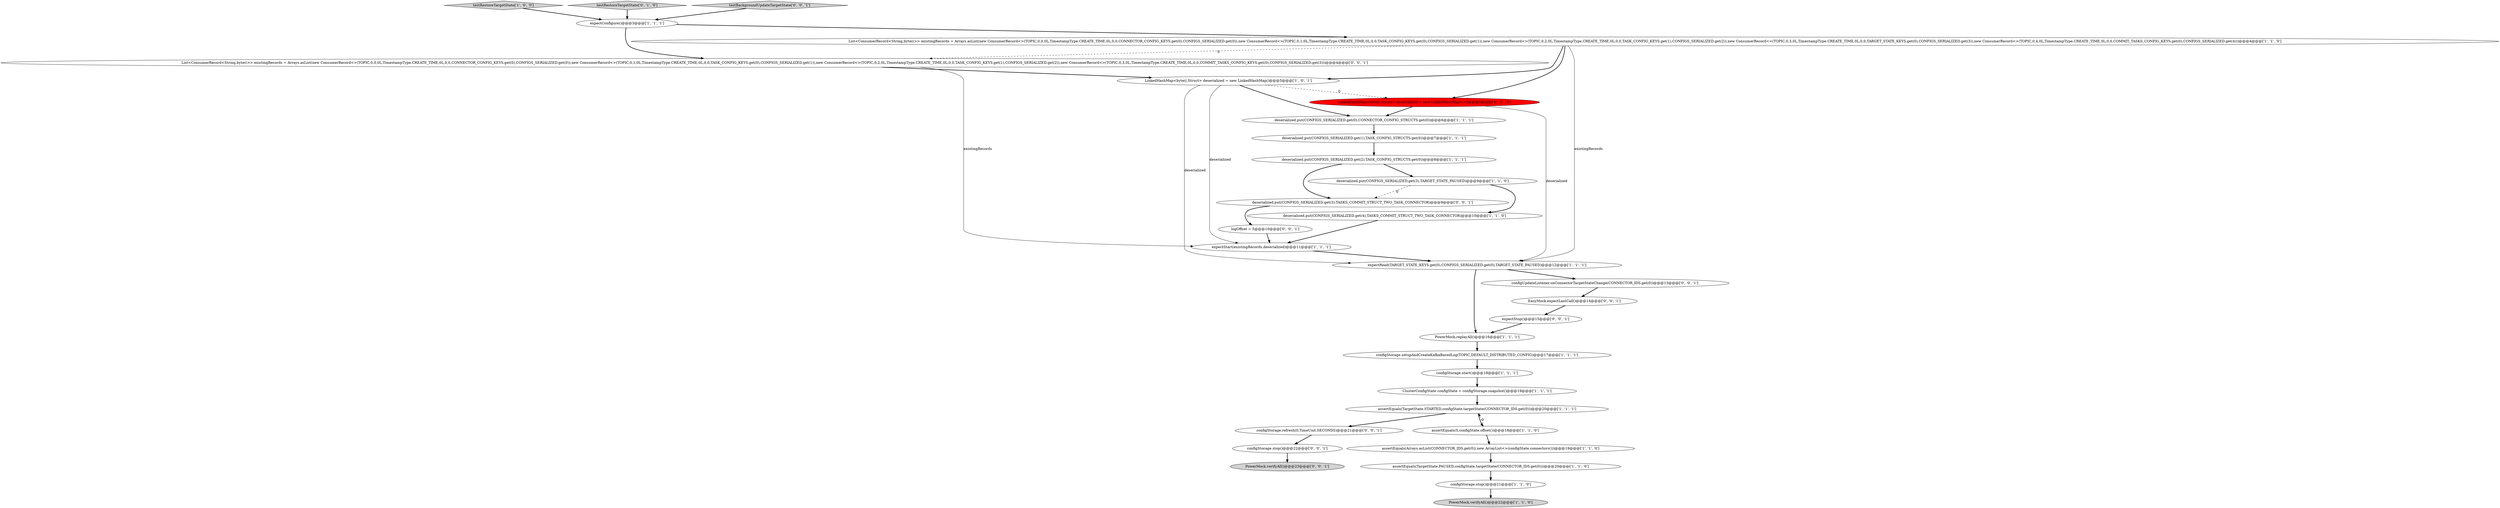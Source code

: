 digraph {
1 [style = filled, label = "assertEquals(TargetState.STARTED,configState.targetState(CONNECTOR_IDS.get(0)))@@@20@@@['1', '1', '1']", fillcolor = white, shape = ellipse image = "AAA0AAABBB1BBB"];
12 [style = filled, label = "deserialized.put(CONFIGS_SERIALIZED.get(3),TARGET_STATE_PAUSED)@@@9@@@['1', '1', '0']", fillcolor = white, shape = ellipse image = "AAA0AAABBB1BBB"];
8 [style = filled, label = "deserialized.put(CONFIGS_SERIALIZED.get(4),TASKS_COMMIT_STRUCT_TWO_TASK_CONNECTOR)@@@10@@@['1', '1', '0']", fillcolor = white, shape = ellipse image = "AAA0AAABBB1BBB"];
2 [style = filled, label = "expectConfigure()@@@3@@@['1', '1', '1']", fillcolor = white, shape = ellipse image = "AAA0AAABBB1BBB"];
16 [style = filled, label = "expectRead(TARGET_STATE_KEYS.get(0),CONFIGS_SERIALIZED.get(0),TARGET_STATE_PAUSED)@@@12@@@['1', '1', '1']", fillcolor = white, shape = ellipse image = "AAA0AAABBB1BBB"];
23 [style = filled, label = "configStorage.stop()@@@22@@@['0', '0', '1']", fillcolor = white, shape = ellipse image = "AAA0AAABBB3BBB"];
29 [style = filled, label = "configStorage.refresh(0,TimeUnit.SECONDS)@@@21@@@['0', '0', '1']", fillcolor = white, shape = ellipse image = "AAA0AAABBB3BBB"];
18 [style = filled, label = "testRestoreTargetState['1', '0', '0']", fillcolor = lightgray, shape = diamond image = "AAA0AAABBB1BBB"];
4 [style = filled, label = "LinkedHashMap<byte((,Struct> deserialized = new LinkedHashMap()@@@5@@@['1', '0', '1']", fillcolor = white, shape = ellipse image = "AAA0AAABBB1BBB"];
19 [style = filled, label = "assertEquals(TargetState.PAUSED,configState.targetState(CONNECTOR_IDS.get(0)))@@@20@@@['1', '1', '0']", fillcolor = white, shape = ellipse image = "AAA0AAABBB1BBB"];
10 [style = filled, label = "deserialized.put(CONFIGS_SERIALIZED.get(0),CONNECTOR_CONFIG_STRUCTS.get(0))@@@6@@@['1', '1', '1']", fillcolor = white, shape = ellipse image = "AAA0AAABBB1BBB"];
6 [style = filled, label = "ClusterConfigState configState = configStorage.snapshot()@@@19@@@['1', '1', '1']", fillcolor = white, shape = ellipse image = "AAA0AAABBB1BBB"];
22 [style = filled, label = "LinkedHashMap<byte((,Struct> deserialized = new LinkedHashMap<>()@@@5@@@['0', '1', '0']", fillcolor = red, shape = ellipse image = "AAA1AAABBB2BBB"];
9 [style = filled, label = "configStorage.start()@@@18@@@['1', '1', '1']", fillcolor = white, shape = ellipse image = "AAA0AAABBB1BBB"];
20 [style = filled, label = "PowerMock.verifyAll()@@@22@@@['1', '1', '0']", fillcolor = lightgray, shape = ellipse image = "AAA0AAABBB1BBB"];
14 [style = filled, label = "configStorage.setupAndCreateKafkaBasedLog(TOPIC,DEFAULT_DISTRIBUTED_CONFIG)@@@17@@@['1', '1', '1']", fillcolor = white, shape = ellipse image = "AAA0AAABBB1BBB"];
15 [style = filled, label = "PowerMock.replayAll()@@@16@@@['1', '1', '1']", fillcolor = white, shape = ellipse image = "AAA0AAABBB1BBB"];
26 [style = filled, label = "expectStop()@@@15@@@['0', '0', '1']", fillcolor = white, shape = ellipse image = "AAA0AAABBB3BBB"];
13 [style = filled, label = "deserialized.put(CONFIGS_SERIALIZED.get(1),TASK_CONFIG_STRUCTS.get(0))@@@7@@@['1', '1', '1']", fillcolor = white, shape = ellipse image = "AAA0AAABBB1BBB"];
27 [style = filled, label = "List<ConsumerRecord<String,byte((>> existingRecords = Arrays.asList(new ConsumerRecord<>(TOPIC,0,0,0L,TimestampType.CREATE_TIME,0L,0,0,CONNECTOR_CONFIG_KEYS.get(0),CONFIGS_SERIALIZED.get(0)),new ConsumerRecord<>(TOPIC,0,1,0L,TimestampType.CREATE_TIME,0L,0,0,TASK_CONFIG_KEYS.get(0),CONFIGS_SERIALIZED.get(1)),new ConsumerRecord<>(TOPIC,0,2,0L,TimestampType.CREATE_TIME,0L,0,0,TASK_CONFIG_KEYS.get(1),CONFIGS_SERIALIZED.get(2)),new ConsumerRecord<>(TOPIC,0,3,0L,TimestampType.CREATE_TIME,0L,0,0,COMMIT_TASKS_CONFIG_KEYS.get(0),CONFIGS_SERIALIZED.get(3)))@@@4@@@['0', '0', '1']", fillcolor = white, shape = ellipse image = "AAA0AAABBB3BBB"];
11 [style = filled, label = "assertEquals(Arrays.asList(CONNECTOR_IDS.get(0)),new ArrayList<>(configState.connectors()))@@@19@@@['1', '1', '0']", fillcolor = white, shape = ellipse image = "AAA0AAABBB1BBB"];
32 [style = filled, label = "configUpdateListener.onConnectorTargetStateChange(CONNECTOR_IDS.get(0))@@@13@@@['0', '0', '1']", fillcolor = white, shape = ellipse image = "AAA0AAABBB3BBB"];
0 [style = filled, label = "deserialized.put(CONFIGS_SERIALIZED.get(2),TASK_CONFIG_STRUCTS.get(0))@@@8@@@['1', '1', '1']", fillcolor = white, shape = ellipse image = "AAA0AAABBB1BBB"];
28 [style = filled, label = "EasyMock.expectLastCall()@@@14@@@['0', '0', '1']", fillcolor = white, shape = ellipse image = "AAA0AAABBB3BBB"];
24 [style = filled, label = "PowerMock.verifyAll()@@@23@@@['0', '0', '1']", fillcolor = lightgray, shape = ellipse image = "AAA0AAABBB3BBB"];
3 [style = filled, label = "assertEquals(5,configState.offset())@@@18@@@['1', '1', '0']", fillcolor = white, shape = ellipse image = "AAA0AAABBB1BBB"];
31 [style = filled, label = "logOffset = 5@@@10@@@['0', '0', '1']", fillcolor = white, shape = ellipse image = "AAA0AAABBB3BBB"];
21 [style = filled, label = "testRestoreTargetState['0', '1', '0']", fillcolor = lightgray, shape = diamond image = "AAA0AAABBB2BBB"];
30 [style = filled, label = "deserialized.put(CONFIGS_SERIALIZED.get(3),TASKS_COMMIT_STRUCT_TWO_TASK_CONNECTOR)@@@9@@@['0', '0', '1']", fillcolor = white, shape = ellipse image = "AAA0AAABBB3BBB"];
7 [style = filled, label = "List<ConsumerRecord<String,byte((>> existingRecords = Arrays.asList(new ConsumerRecord<>(TOPIC,0,0,0L,TimestampType.CREATE_TIME,0L,0,0,CONNECTOR_CONFIG_KEYS.get(0),CONFIGS_SERIALIZED.get(0)),new ConsumerRecord<>(TOPIC,0,1,0L,TimestampType.CREATE_TIME,0L,0,0,TASK_CONFIG_KEYS.get(0),CONFIGS_SERIALIZED.get(1)),new ConsumerRecord<>(TOPIC,0,2,0L,TimestampType.CREATE_TIME,0L,0,0,TASK_CONFIG_KEYS.get(1),CONFIGS_SERIALIZED.get(2)),new ConsumerRecord<>(TOPIC,0,3,0L,TimestampType.CREATE_TIME,0L,0,0,TARGET_STATE_KEYS.get(0),CONFIGS_SERIALIZED.get(3)),new ConsumerRecord<>(TOPIC,0,4,0L,TimestampType.CREATE_TIME,0L,0,0,COMMIT_TASKS_CONFIG_KEYS.get(0),CONFIGS_SERIALIZED.get(4)))@@@4@@@['1', '1', '0']", fillcolor = white, shape = ellipse image = "AAA0AAABBB1BBB"];
17 [style = filled, label = "expectStart(existingRecords,deserialized)@@@11@@@['1', '1', '1']", fillcolor = white, shape = ellipse image = "AAA0AAABBB1BBB"];
5 [style = filled, label = "configStorage.stop()@@@21@@@['1', '1', '0']", fillcolor = white, shape = ellipse image = "AAA0AAABBB1BBB"];
25 [style = filled, label = "testBackgroundUpdateTargetState['0', '0', '1']", fillcolor = lightgray, shape = diamond image = "AAA0AAABBB3BBB"];
4->10 [style = bold, label=""];
16->15 [style = bold, label=""];
0->30 [style = bold, label=""];
15->14 [style = bold, label=""];
5->20 [style = bold, label=""];
3->1 [style = dashed, label="0"];
0->12 [style = bold, label=""];
1->3 [style = bold, label=""];
3->11 [style = bold, label=""];
28->26 [style = bold, label=""];
16->32 [style = bold, label=""];
27->17 [style = solid, label="existingRecords"];
4->22 [style = dashed, label="0"];
7->4 [style = bold, label=""];
29->23 [style = bold, label=""];
12->30 [style = dashed, label="0"];
11->19 [style = bold, label=""];
18->2 [style = bold, label=""];
4->16 [style = solid, label="deserialized"];
25->2 [style = bold, label=""];
9->6 [style = bold, label=""];
21->2 [style = bold, label=""];
7->27 [style = dashed, label="0"];
8->17 [style = bold, label=""];
19->5 [style = bold, label=""];
6->1 [style = bold, label=""];
7->22 [style = bold, label=""];
27->4 [style = bold, label=""];
23->24 [style = bold, label=""];
10->13 [style = bold, label=""];
30->31 [style = bold, label=""];
12->8 [style = bold, label=""];
26->15 [style = bold, label=""];
22->10 [style = bold, label=""];
2->27 [style = bold, label=""];
4->17 [style = solid, label="deserialized"];
14->9 [style = bold, label=""];
2->7 [style = bold, label=""];
31->17 [style = bold, label=""];
1->29 [style = bold, label=""];
7->16 [style = solid, label="existingRecords"];
32->28 [style = bold, label=""];
22->16 [style = solid, label="deserialized"];
17->16 [style = bold, label=""];
13->0 [style = bold, label=""];
}
